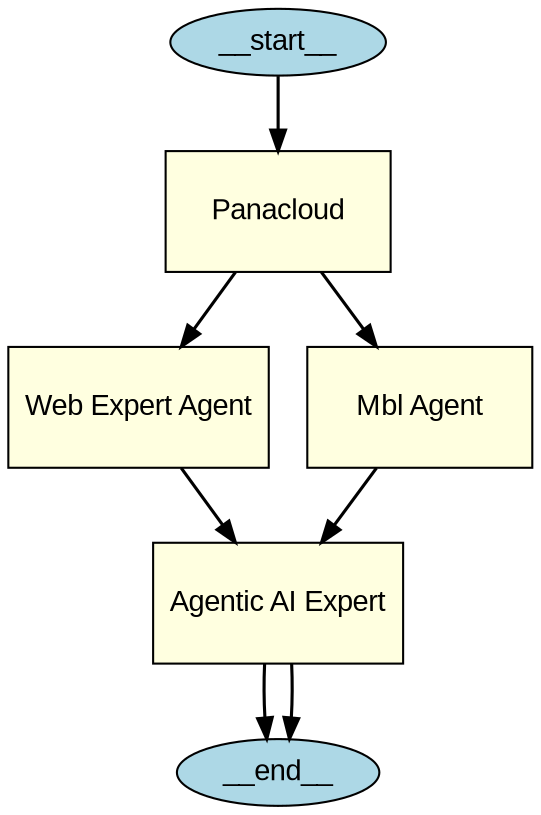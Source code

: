 
    digraph G {
        graph [splines=true];
        node [fontname="Arial"];
        edge [penwidth=1.5];
    "__start__" [label="__start__", shape=ellipse, style=filled, fillcolor=lightblue, width=0.5, height=0.3];"__end__" [label="__end__", shape=ellipse, style=filled, fillcolor=lightblue, width=0.5, height=0.3];"Panacloud" [label="Panacloud", shape=box, style=filled, fillcolor=lightyellow, width=1.5, height=0.8];"Web Expert Agent" [label="Web Expert Agent", shape=box, style=filled, style=rounded, fillcolor=lightyellow, width=1.5, height=0.8];"__start__" [label="__start__", shape=ellipse, style=filled, fillcolor=lightblue, width=0.5, height=0.3];"__end__" [label="__end__", shape=ellipse, style=filled, fillcolor=lightblue, width=0.5, height=0.3];"Web Expert Agent" [label="Web Expert Agent", shape=box, style=filled, fillcolor=lightyellow, width=1.5, height=0.8];"Agentic AI Expert" [label="Agentic AI Expert", shape=box, style=filled, style=rounded, fillcolor=lightyellow, width=1.5, height=0.8];"__start__" [label="__start__", shape=ellipse, style=filled, fillcolor=lightblue, width=0.5, height=0.3];"__end__" [label="__end__", shape=ellipse, style=filled, fillcolor=lightblue, width=0.5, height=0.3];"Agentic AI Expert" [label="Agentic AI Expert", shape=box, style=filled, fillcolor=lightyellow, width=1.5, height=0.8];"Mbl Agent" [label="Mbl Agent", shape=box, style=filled, style=rounded, fillcolor=lightyellow, width=1.5, height=0.8];"__start__" [label="__start__", shape=ellipse, style=filled, fillcolor=lightblue, width=0.5, height=0.3];"__end__" [label="__end__", shape=ellipse, style=filled, fillcolor=lightblue, width=0.5, height=0.3];"Mbl Agent" [label="Mbl Agent", shape=box, style=filled, fillcolor=lightyellow, width=1.5, height=0.8];"Agentic AI Expert" [label="Agentic AI Expert", shape=box, style=filled, style=rounded, fillcolor=lightyellow, width=1.5, height=0.8];"__start__" [label="__start__", shape=ellipse, style=filled, fillcolor=lightblue, width=0.5, height=0.3];"__end__" [label="__end__", shape=ellipse, style=filled, fillcolor=lightblue, width=0.5, height=0.3];"Agentic AI Expert" [label="Agentic AI Expert", shape=box, style=filled, fillcolor=lightyellow, width=1.5, height=0.8];"__start__" -> "Panacloud";
            "Panacloud" -> "Web Expert Agent";
            "Web Expert Agent" -> "Agentic AI Expert";"Agentic AI Expert" -> "__end__";
            "Panacloud" -> "Mbl Agent";
            "Mbl Agent" -> "Agentic AI Expert";"Agentic AI Expert" -> "__end__";}
